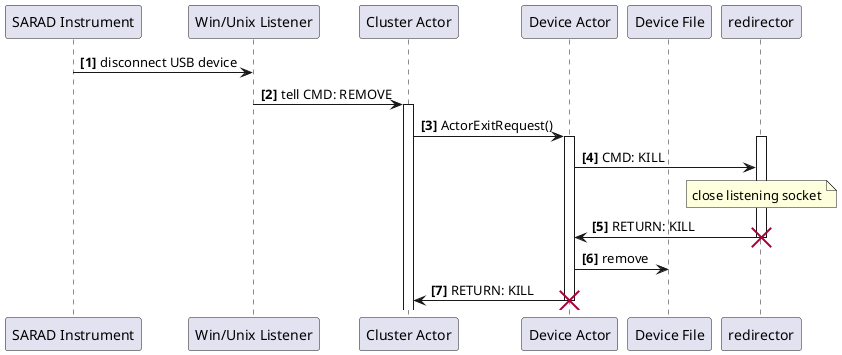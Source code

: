 @startuml
autonumber "<b>[0]"
participant "SARAD Instrument" as instr
participant "Win/Unix Listener" as listener
participant "Cluster Actor" as cluster
participant "Device Actor" as device_actor
participant "Device File" as file

instr -> listener: disconnect USB device
listener -> cluster: tell CMD: REMOVE
activate cluster
cluster -> device_actor: ActorExitRequest()
activate device_actor
activate redirector
device_actor -> redirector: CMD: KILL
note over redirector: close listening socket
redirector -> device_actor: RETURN: KILL
destroy redirector
device_actor -> file: remove
device_actor -> cluster: RETURN: KILL
destroy device_actor
@enduml

